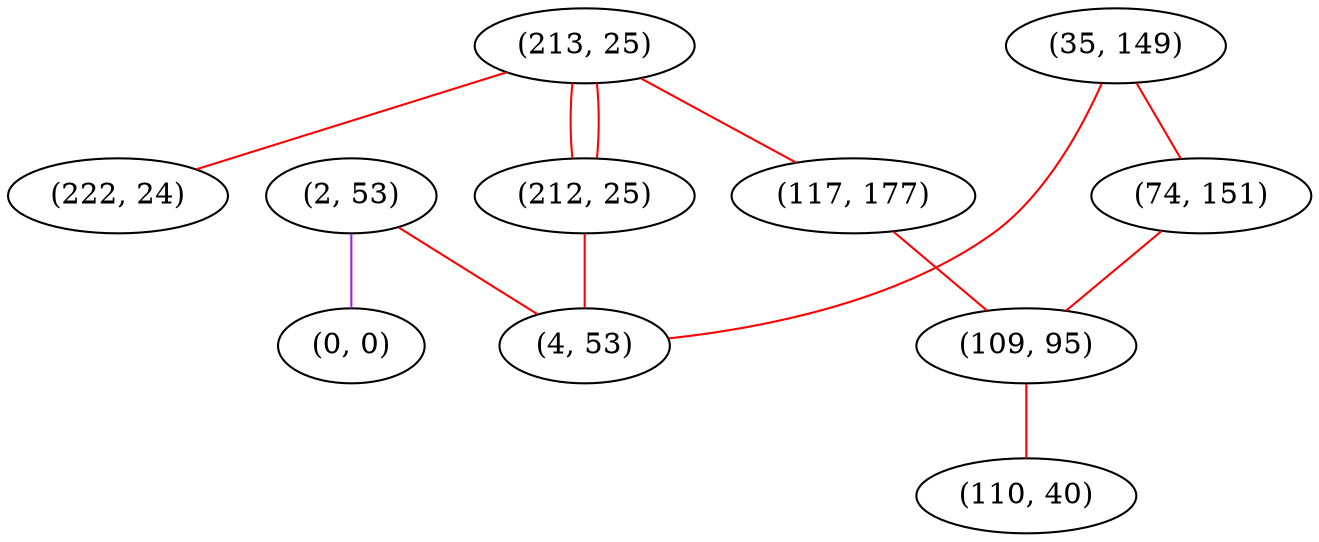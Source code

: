 graph "" {
"(213, 25)";
"(222, 24)";
"(212, 25)";
"(2, 53)";
"(35, 149)";
"(74, 151)";
"(0, 0)";
"(4, 53)";
"(117, 177)";
"(109, 95)";
"(110, 40)";
"(213, 25)" -- "(117, 177)"  [color=red, key=0, weight=1];
"(213, 25)" -- "(212, 25)"  [color=red, key=0, weight=1];
"(213, 25)" -- "(212, 25)"  [color=red, key=1, weight=1];
"(213, 25)" -- "(222, 24)"  [color=red, key=0, weight=1];
"(212, 25)" -- "(4, 53)"  [color=red, key=0, weight=1];
"(2, 53)" -- "(4, 53)"  [color=red, key=0, weight=1];
"(2, 53)" -- "(0, 0)"  [color=purple, key=0, weight=4];
"(35, 149)" -- "(4, 53)"  [color=red, key=0, weight=1];
"(35, 149)" -- "(74, 151)"  [color=red, key=0, weight=1];
"(74, 151)" -- "(109, 95)"  [color=red, key=0, weight=1];
"(117, 177)" -- "(109, 95)"  [color=red, key=0, weight=1];
"(109, 95)" -- "(110, 40)"  [color=red, key=0, weight=1];
}
